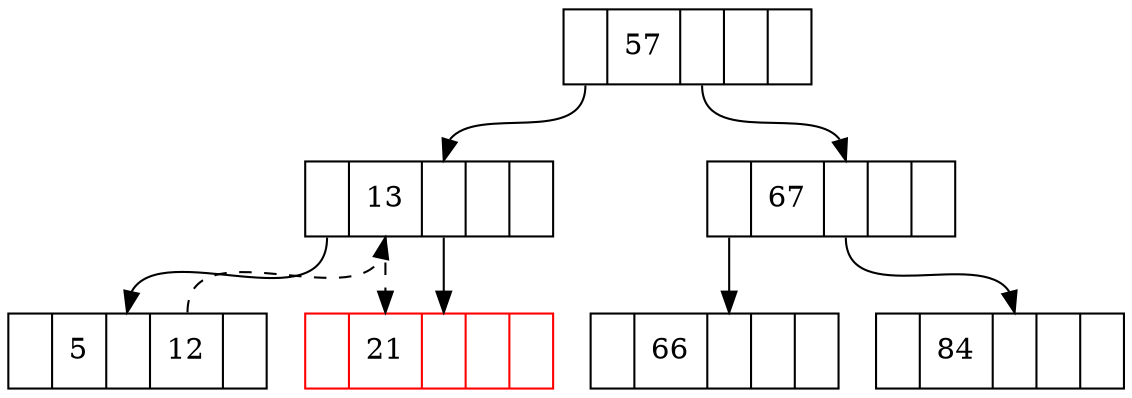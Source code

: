 digraph g {
	
	node [shape = record];

	n1 [label="<l>| 57 |<c>||<r>"];
	n2 [label="<l>| <n>13 |<c>||<r>"];
	n3 [label="<l>| 67 |<c>||<r>"];
	n4 [label="<l>| 5  |<c>| <n>12 |<r>"];
	n5 [label="<l>| <n>21 |<c>||<r>", color=red];
	n6 [label="<l>| 66 |<c>||<r>"];
	n7 [label="<l>| 84 |<c>||<r>"];

	n1:l -> n2:c
	n1:c -> n3:c

	n2:l -> n4:c
	n2:c -> n5:c

	n3:l -> n6:c
	n3:c -> n7:c

	n4:n -> n2:n [style=dashed]
	n2:n -> n5:n [style=dashed]
}
